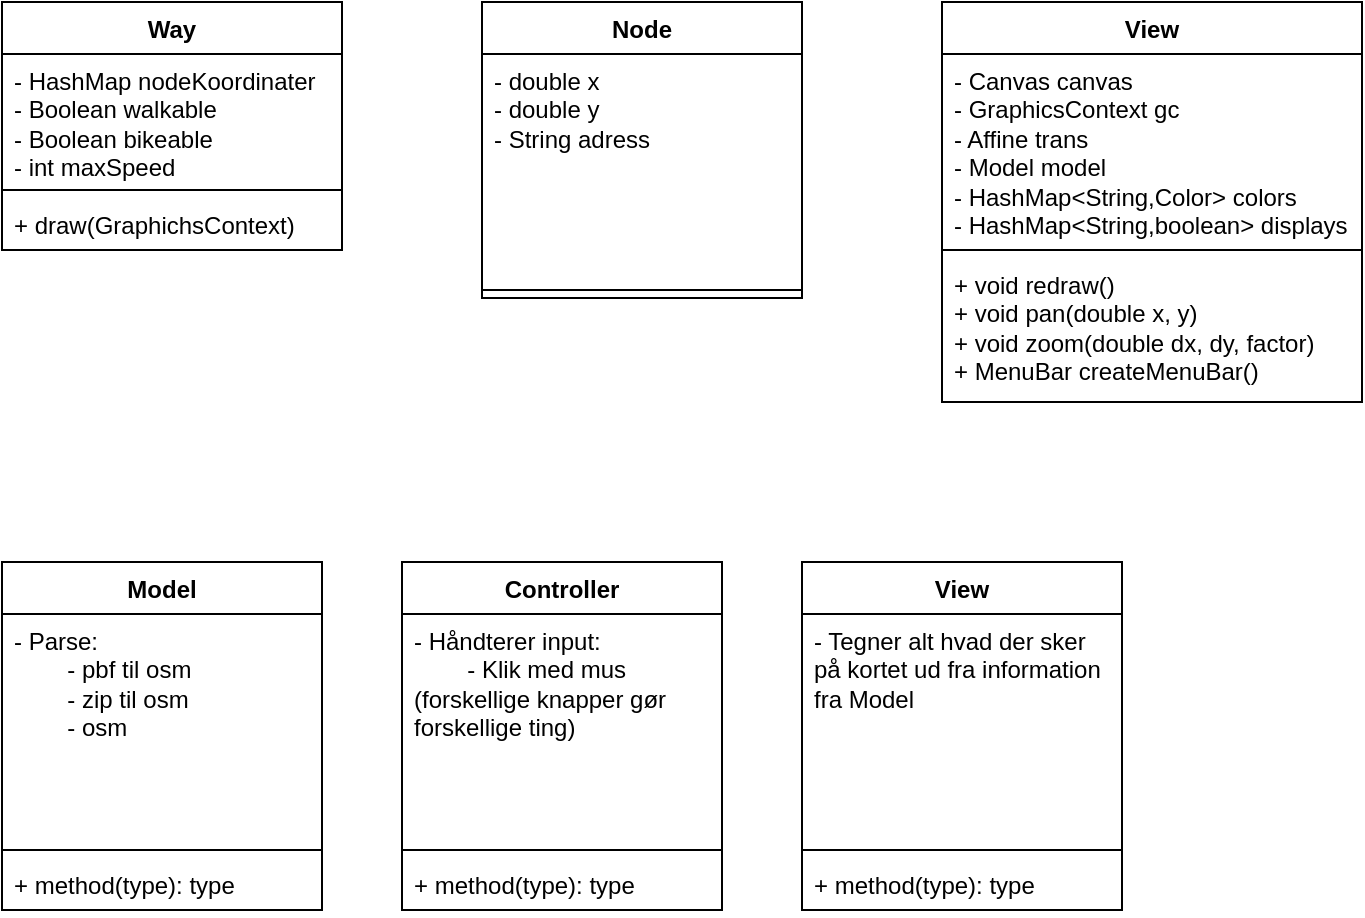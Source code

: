 <mxfile version="26.0.16">
  <diagram name="Side-1" id="VLUCw5hsYCMNpnqaKirs">
    <mxGraphModel dx="786" dy="455" grid="1" gridSize="10" guides="1" tooltips="1" connect="1" arrows="1" fold="1" page="1" pageScale="1" pageWidth="827" pageHeight="1169" math="0" shadow="0">
      <root>
        <mxCell id="0" />
        <mxCell id="1" parent="0" />
        <mxCell id="mcf86SeZ7PZxNwiEkChe-1" value="Way" style="swimlane;fontStyle=1;align=center;verticalAlign=top;childLayout=stackLayout;horizontal=1;startSize=26;horizontalStack=0;resizeParent=1;resizeParentMax=0;resizeLast=0;collapsible=1;marginBottom=0;whiteSpace=wrap;html=1;" parent="1" vertex="1">
          <mxGeometry x="120" y="120" width="170" height="124" as="geometry" />
        </mxCell>
        <mxCell id="mcf86SeZ7PZxNwiEkChe-2" value="- HashMap nodeKoordinater&lt;div&gt;- Boolean walkable&lt;/div&gt;&lt;div&gt;- Boolean bikeable&lt;/div&gt;&lt;div&gt;- int maxSpeed&lt;/div&gt;&lt;div&gt;&lt;br&gt;&lt;/div&gt;" style="text;strokeColor=none;fillColor=none;align=left;verticalAlign=top;spacingLeft=4;spacingRight=4;overflow=hidden;rotatable=0;points=[[0,0.5],[1,0.5]];portConstraint=eastwest;whiteSpace=wrap;html=1;" parent="mcf86SeZ7PZxNwiEkChe-1" vertex="1">
          <mxGeometry y="26" width="170" height="64" as="geometry" />
        </mxCell>
        <mxCell id="mcf86SeZ7PZxNwiEkChe-3" value="" style="line;strokeWidth=1;fillColor=none;align=left;verticalAlign=middle;spacingTop=-1;spacingLeft=3;spacingRight=3;rotatable=0;labelPosition=right;points=[];portConstraint=eastwest;strokeColor=inherit;" parent="mcf86SeZ7PZxNwiEkChe-1" vertex="1">
          <mxGeometry y="90" width="170" height="8" as="geometry" />
        </mxCell>
        <mxCell id="mcf86SeZ7PZxNwiEkChe-4" value="+ draw(GraphichsContext)" style="text;strokeColor=none;fillColor=none;align=left;verticalAlign=top;spacingLeft=4;spacingRight=4;overflow=hidden;rotatable=0;points=[[0,0.5],[1,0.5]];portConstraint=eastwest;whiteSpace=wrap;html=1;" parent="mcf86SeZ7PZxNwiEkChe-1" vertex="1">
          <mxGeometry y="98" width="170" height="26" as="geometry" />
        </mxCell>
        <mxCell id="3tZe8nN1J_XOrdL-HhjW-1" value="Node" style="swimlane;fontStyle=1;align=center;verticalAlign=top;childLayout=stackLayout;horizontal=1;startSize=26;horizontalStack=0;resizeParent=1;resizeParentMax=0;resizeLast=0;collapsible=1;marginBottom=0;whiteSpace=wrap;html=1;" parent="1" vertex="1">
          <mxGeometry x="360" y="120" width="160" height="148" as="geometry" />
        </mxCell>
        <mxCell id="3tZe8nN1J_XOrdL-HhjW-2" value="- double x&lt;div&gt;- double y&lt;/div&gt;&lt;div&gt;- String adress&lt;/div&gt;" style="text;strokeColor=none;fillColor=none;align=left;verticalAlign=top;spacingLeft=4;spacingRight=4;overflow=hidden;rotatable=0;points=[[0,0.5],[1,0.5]];portConstraint=eastwest;whiteSpace=wrap;html=1;" parent="3tZe8nN1J_XOrdL-HhjW-1" vertex="1">
          <mxGeometry y="26" width="160" height="114" as="geometry" />
        </mxCell>
        <mxCell id="3tZe8nN1J_XOrdL-HhjW-3" value="" style="line;strokeWidth=1;fillColor=none;align=left;verticalAlign=middle;spacingTop=-1;spacingLeft=3;spacingRight=3;rotatable=0;labelPosition=right;points=[];portConstraint=eastwest;strokeColor=inherit;" parent="3tZe8nN1J_XOrdL-HhjW-1" vertex="1">
          <mxGeometry y="140" width="160" height="8" as="geometry" />
        </mxCell>
        <mxCell id="3tZe8nN1J_XOrdL-HhjW-5" value="View" style="swimlane;fontStyle=1;align=center;verticalAlign=top;childLayout=stackLayout;horizontal=1;startSize=26;horizontalStack=0;resizeParent=1;resizeParentMax=0;resizeLast=0;collapsible=1;marginBottom=0;whiteSpace=wrap;html=1;" parent="1" vertex="1">
          <mxGeometry x="590" y="120" width="210" height="200" as="geometry" />
        </mxCell>
        <mxCell id="3tZe8nN1J_XOrdL-HhjW-6" value="- Canvas canvas&lt;div&gt;- GraphicsContext gc&lt;/div&gt;&lt;div&gt;- Affine trans&lt;/div&gt;&lt;div&gt;- Model model&lt;/div&gt;&lt;div&gt;- HashMap&amp;lt;String,Color&amp;gt; colors&lt;/div&gt;&lt;div&gt;- HashMap&amp;lt;String,boolean&amp;gt; displays&lt;/div&gt;" style="text;strokeColor=none;fillColor=none;align=left;verticalAlign=top;spacingLeft=4;spacingRight=4;overflow=hidden;rotatable=0;points=[[0,0.5],[1,0.5]];portConstraint=eastwest;whiteSpace=wrap;html=1;" parent="3tZe8nN1J_XOrdL-HhjW-5" vertex="1">
          <mxGeometry y="26" width="210" height="94" as="geometry" />
        </mxCell>
        <mxCell id="3tZe8nN1J_XOrdL-HhjW-7" value="" style="line;strokeWidth=1;fillColor=none;align=left;verticalAlign=middle;spacingTop=-1;spacingLeft=3;spacingRight=3;rotatable=0;labelPosition=right;points=[];portConstraint=eastwest;strokeColor=inherit;" parent="3tZe8nN1J_XOrdL-HhjW-5" vertex="1">
          <mxGeometry y="120" width="210" height="8" as="geometry" />
        </mxCell>
        <mxCell id="3tZe8nN1J_XOrdL-HhjW-8" value="+ void redraw()&lt;div&gt;+ void pan(double x, y)&lt;/div&gt;&lt;div&gt;+ void zoom(double dx, dy, factor)&lt;/div&gt;&lt;div&gt;+ MenuBar createMenuBar()&lt;/div&gt;" style="text;strokeColor=none;fillColor=none;align=left;verticalAlign=top;spacingLeft=4;spacingRight=4;overflow=hidden;rotatable=0;points=[[0,0.5],[1,0.5]];portConstraint=eastwest;whiteSpace=wrap;html=1;" parent="3tZe8nN1J_XOrdL-HhjW-5" vertex="1">
          <mxGeometry y="128" width="210" height="72" as="geometry" />
        </mxCell>
        <mxCell id="3tZe8nN1J_XOrdL-HhjW-9" value="Model" style="swimlane;fontStyle=1;align=center;verticalAlign=top;childLayout=stackLayout;horizontal=1;startSize=26;horizontalStack=0;resizeParent=1;resizeParentMax=0;resizeLast=0;collapsible=1;marginBottom=0;whiteSpace=wrap;html=1;" parent="1" vertex="1">
          <mxGeometry x="120" y="400" width="160" height="174" as="geometry" />
        </mxCell>
        <mxCell id="3tZe8nN1J_XOrdL-HhjW-10" value="- Parse:&lt;div&gt;&lt;span style=&quot;white-space: pre;&quot;&gt;&#x9;&lt;/span&gt;- pbf til osm&lt;/div&gt;&lt;div&gt;&lt;span style=&quot;white-space: pre;&quot;&gt;&#x9;&lt;/span&gt;- zip til osm&lt;br&gt;&lt;/div&gt;&lt;div&gt;&lt;span style=&quot;white-space: pre;&quot;&gt;&#x9;&lt;/span&gt;- osm&lt;br&gt;&lt;/div&gt;" style="text;strokeColor=none;fillColor=none;align=left;verticalAlign=top;spacingLeft=4;spacingRight=4;overflow=hidden;rotatable=0;points=[[0,0.5],[1,0.5]];portConstraint=eastwest;whiteSpace=wrap;html=1;" parent="3tZe8nN1J_XOrdL-HhjW-9" vertex="1">
          <mxGeometry y="26" width="160" height="114" as="geometry" />
        </mxCell>
        <mxCell id="3tZe8nN1J_XOrdL-HhjW-11" value="" style="line;strokeWidth=1;fillColor=none;align=left;verticalAlign=middle;spacingTop=-1;spacingLeft=3;spacingRight=3;rotatable=0;labelPosition=right;points=[];portConstraint=eastwest;strokeColor=inherit;" parent="3tZe8nN1J_XOrdL-HhjW-9" vertex="1">
          <mxGeometry y="140" width="160" height="8" as="geometry" />
        </mxCell>
        <mxCell id="3tZe8nN1J_XOrdL-HhjW-12" value="+ method(type): type" style="text;strokeColor=none;fillColor=none;align=left;verticalAlign=top;spacingLeft=4;spacingRight=4;overflow=hidden;rotatable=0;points=[[0,0.5],[1,0.5]];portConstraint=eastwest;whiteSpace=wrap;html=1;" parent="3tZe8nN1J_XOrdL-HhjW-9" vertex="1">
          <mxGeometry y="148" width="160" height="26" as="geometry" />
        </mxCell>
        <mxCell id="3tZe8nN1J_XOrdL-HhjW-13" value="Controller" style="swimlane;fontStyle=1;align=center;verticalAlign=top;childLayout=stackLayout;horizontal=1;startSize=26;horizontalStack=0;resizeParent=1;resizeParentMax=0;resizeLast=0;collapsible=1;marginBottom=0;whiteSpace=wrap;html=1;" parent="1" vertex="1">
          <mxGeometry x="320" y="400" width="160" height="174" as="geometry" />
        </mxCell>
        <mxCell id="3tZe8nN1J_XOrdL-HhjW-14" value="- Håndterer input:&lt;div&gt;&lt;span style=&quot;white-space: pre;&quot;&gt;&#x9;&lt;/span&gt;- Klik med mus (forskellige knapper gør forskellige ting)&lt;br&gt;&lt;/div&gt;&lt;div&gt;&lt;br&gt;&lt;/div&gt;" style="text;strokeColor=none;fillColor=none;align=left;verticalAlign=top;spacingLeft=4;spacingRight=4;overflow=hidden;rotatable=0;points=[[0,0.5],[1,0.5]];portConstraint=eastwest;whiteSpace=wrap;html=1;" parent="3tZe8nN1J_XOrdL-HhjW-13" vertex="1">
          <mxGeometry y="26" width="160" height="114" as="geometry" />
        </mxCell>
        <mxCell id="3tZe8nN1J_XOrdL-HhjW-15" value="" style="line;strokeWidth=1;fillColor=none;align=left;verticalAlign=middle;spacingTop=-1;spacingLeft=3;spacingRight=3;rotatable=0;labelPosition=right;points=[];portConstraint=eastwest;strokeColor=inherit;" parent="3tZe8nN1J_XOrdL-HhjW-13" vertex="1">
          <mxGeometry y="140" width="160" height="8" as="geometry" />
        </mxCell>
        <mxCell id="3tZe8nN1J_XOrdL-HhjW-16" value="+ method(type): type" style="text;strokeColor=none;fillColor=none;align=left;verticalAlign=top;spacingLeft=4;spacingRight=4;overflow=hidden;rotatable=0;points=[[0,0.5],[1,0.5]];portConstraint=eastwest;whiteSpace=wrap;html=1;" parent="3tZe8nN1J_XOrdL-HhjW-13" vertex="1">
          <mxGeometry y="148" width="160" height="26" as="geometry" />
        </mxCell>
        <mxCell id="7oLoaVhwm8x0l52MyAKt-1" value="View" style="swimlane;fontStyle=1;align=center;verticalAlign=top;childLayout=stackLayout;horizontal=1;startSize=26;horizontalStack=0;resizeParent=1;resizeParentMax=0;resizeLast=0;collapsible=1;marginBottom=0;whiteSpace=wrap;html=1;" vertex="1" parent="1">
          <mxGeometry x="520" y="400" width="160" height="174" as="geometry" />
        </mxCell>
        <mxCell id="7oLoaVhwm8x0l52MyAKt-2" value="- Tegner alt hvad der sker på kortet ud fra information fra Model" style="text;strokeColor=none;fillColor=none;align=left;verticalAlign=top;spacingLeft=4;spacingRight=4;overflow=hidden;rotatable=0;points=[[0,0.5],[1,0.5]];portConstraint=eastwest;whiteSpace=wrap;html=1;" vertex="1" parent="7oLoaVhwm8x0l52MyAKt-1">
          <mxGeometry y="26" width="160" height="114" as="geometry" />
        </mxCell>
        <mxCell id="7oLoaVhwm8x0l52MyAKt-3" value="" style="line;strokeWidth=1;fillColor=none;align=left;verticalAlign=middle;spacingTop=-1;spacingLeft=3;spacingRight=3;rotatable=0;labelPosition=right;points=[];portConstraint=eastwest;strokeColor=inherit;" vertex="1" parent="7oLoaVhwm8x0l52MyAKt-1">
          <mxGeometry y="140" width="160" height="8" as="geometry" />
        </mxCell>
        <mxCell id="7oLoaVhwm8x0l52MyAKt-4" value="+ method(type): type" style="text;strokeColor=none;fillColor=none;align=left;verticalAlign=top;spacingLeft=4;spacingRight=4;overflow=hidden;rotatable=0;points=[[0,0.5],[1,0.5]];portConstraint=eastwest;whiteSpace=wrap;html=1;" vertex="1" parent="7oLoaVhwm8x0l52MyAKt-1">
          <mxGeometry y="148" width="160" height="26" as="geometry" />
        </mxCell>
      </root>
    </mxGraphModel>
  </diagram>
</mxfile>
